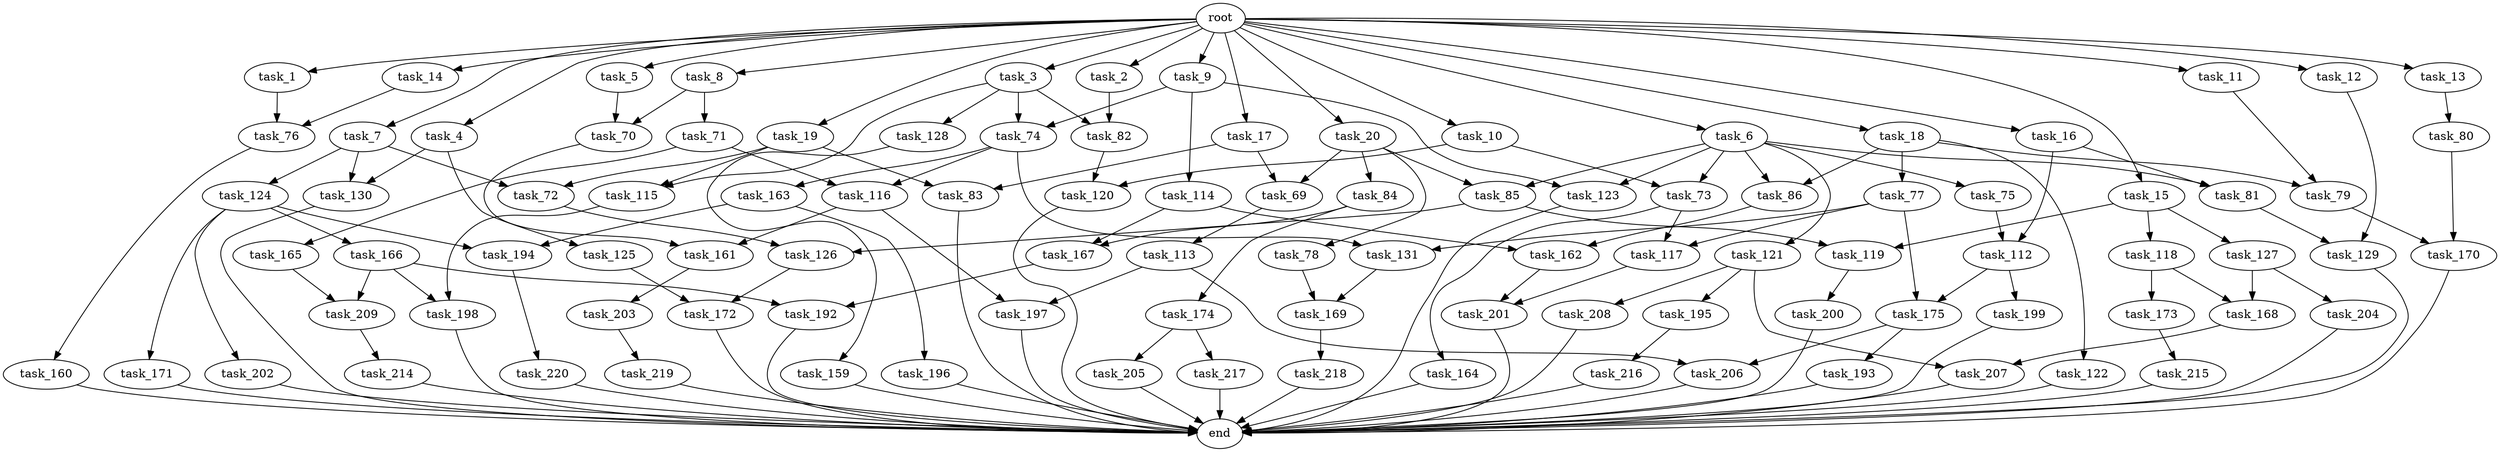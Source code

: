 digraph G {
  root [size="0.000000"];
  task_1 [size="1024.000000"];
  task_2 [size="1024.000000"];
  task_3 [size="1024.000000"];
  task_4 [size="1024.000000"];
  task_5 [size="1024.000000"];
  task_6 [size="1024.000000"];
  task_7 [size="1024.000000"];
  task_8 [size="1024.000000"];
  task_9 [size="1024.000000"];
  task_10 [size="1024.000000"];
  task_11 [size="1024.000000"];
  task_12 [size="1024.000000"];
  task_13 [size="1024.000000"];
  task_14 [size="1024.000000"];
  task_15 [size="1024.000000"];
  task_16 [size="1024.000000"];
  task_17 [size="1024.000000"];
  task_18 [size="1024.000000"];
  task_19 [size="1024.000000"];
  task_20 [size="1024.000000"];
  task_69 [size="635655159808.000000"];
  task_70 [size="249108103168.000000"];
  task_71 [size="34359738368.000000"];
  task_72 [size="214748364800.000000"];
  task_73 [size="1168231104512.000000"];
  task_74 [size="764504178688.000000"];
  task_75 [size="858993459200.000000"];
  task_76 [size="249108103168.000000"];
  task_77 [size="420906795008.000000"];
  task_78 [size="214748364800.000000"];
  task_79 [size="498216206336.000000"];
  task_80 [size="549755813888.000000"];
  task_81 [size="1408749273088.000000"];
  task_82 [size="1073741824000.000000"];
  task_83 [size="498216206336.000000"];
  task_84 [size="214748364800.000000"];
  task_85 [size="1073741824000.000000"];
  task_86 [size="1279900254208.000000"];
  task_112 [size="764504178688.000000"];
  task_113 [size="695784701952.000000"];
  task_114 [size="549755813888.000000"];
  task_115 [size="292057776128.000000"];
  task_116 [size="1073741824000.000000"];
  task_117 [size="558345748480.000000"];
  task_118 [size="137438953472.000000"];
  task_119 [size="171798691840.000000"];
  task_120 [size="1005022347264.000000"];
  task_121 [size="858993459200.000000"];
  task_122 [size="420906795008.000000"];
  task_123 [size="1408749273088.000000"];
  task_124 [size="137438953472.000000"];
  task_125 [size="549755813888.000000"];
  task_126 [size="68719476736.000000"];
  task_127 [size="137438953472.000000"];
  task_128 [size="214748364800.000000"];
  task_129 [size="1116691496960.000000"];
  task_130 [size="687194767360.000000"];
  task_131 [size="996432412672.000000"];
  task_159 [size="309237645312.000000"];
  task_160 [size="77309411328.000000"];
  task_161 [size="352187318272.000000"];
  task_162 [size="1408749273088.000000"];
  task_163 [size="858993459200.000000"];
  task_164 [size="420906795008.000000"];
  task_165 [size="214748364800.000000"];
  task_166 [size="309237645312.000000"];
  task_167 [size="858993459200.000000"];
  task_168 [size="1099511627776.000000"];
  task_169 [size="523986010112.000000"];
  task_170 [size="841813590016.000000"];
  task_171 [size="309237645312.000000"];
  task_172 [size="446676598784.000000"];
  task_173 [size="549755813888.000000"];
  task_174 [size="309237645312.000000"];
  task_175 [size="996432412672.000000"];
  task_192 [size="970662608896.000000"];
  task_193 [size="420906795008.000000"];
  task_194 [size="730144440320.000000"];
  task_195 [size="77309411328.000000"];
  task_196 [size="420906795008.000000"];
  task_197 [size="996432412672.000000"];
  task_198 [size="970662608896.000000"];
  task_199 [size="858993459200.000000"];
  task_200 [size="858993459200.000000"];
  task_201 [size="292057776128.000000"];
  task_202 [size="309237645312.000000"];
  task_203 [size="695784701952.000000"];
  task_204 [size="549755813888.000000"];
  task_205 [size="695784701952.000000"];
  task_206 [size="1279900254208.000000"];
  task_207 [size="386547056640.000000"];
  task_208 [size="77309411328.000000"];
  task_209 [size="1116691496960.000000"];
  task_214 [size="695784701952.000000"];
  task_215 [size="214748364800.000000"];
  task_216 [size="309237645312.000000"];
  task_217 [size="695784701952.000000"];
  task_218 [size="77309411328.000000"];
  task_219 [size="77309411328.000000"];
  task_220 [size="695784701952.000000"];
  end [size="0.000000"];

  root -> task_1 [size="1.000000"];
  root -> task_2 [size="1.000000"];
  root -> task_3 [size="1.000000"];
  root -> task_4 [size="1.000000"];
  root -> task_5 [size="1.000000"];
  root -> task_6 [size="1.000000"];
  root -> task_7 [size="1.000000"];
  root -> task_8 [size="1.000000"];
  root -> task_9 [size="1.000000"];
  root -> task_10 [size="1.000000"];
  root -> task_11 [size="1.000000"];
  root -> task_12 [size="1.000000"];
  root -> task_13 [size="1.000000"];
  root -> task_14 [size="1.000000"];
  root -> task_15 [size="1.000000"];
  root -> task_16 [size="1.000000"];
  root -> task_17 [size="1.000000"];
  root -> task_18 [size="1.000000"];
  root -> task_19 [size="1.000000"];
  root -> task_20 [size="1.000000"];
  task_1 -> task_76 [size="209715200.000000"];
  task_2 -> task_82 [size="838860800.000000"];
  task_3 -> task_74 [size="209715200.000000"];
  task_3 -> task_82 [size="209715200.000000"];
  task_3 -> task_115 [size="209715200.000000"];
  task_3 -> task_128 [size="209715200.000000"];
  task_4 -> task_125 [size="536870912.000000"];
  task_4 -> task_130 [size="536870912.000000"];
  task_5 -> task_70 [size="209715200.000000"];
  task_6 -> task_73 [size="838860800.000000"];
  task_6 -> task_75 [size="838860800.000000"];
  task_6 -> task_81 [size="838860800.000000"];
  task_6 -> task_85 [size="838860800.000000"];
  task_6 -> task_86 [size="838860800.000000"];
  task_6 -> task_121 [size="838860800.000000"];
  task_6 -> task_123 [size="838860800.000000"];
  task_7 -> task_72 [size="134217728.000000"];
  task_7 -> task_124 [size="134217728.000000"];
  task_7 -> task_130 [size="134217728.000000"];
  task_8 -> task_70 [size="33554432.000000"];
  task_8 -> task_71 [size="33554432.000000"];
  task_9 -> task_74 [size="536870912.000000"];
  task_9 -> task_114 [size="536870912.000000"];
  task_9 -> task_123 [size="536870912.000000"];
  task_10 -> task_73 [size="301989888.000000"];
  task_10 -> task_120 [size="301989888.000000"];
  task_11 -> task_79 [size="75497472.000000"];
  task_12 -> task_129 [size="411041792.000000"];
  task_13 -> task_80 [size="536870912.000000"];
  task_14 -> task_76 [size="33554432.000000"];
  task_15 -> task_118 [size="134217728.000000"];
  task_15 -> task_119 [size="134217728.000000"];
  task_15 -> task_127 [size="134217728.000000"];
  task_16 -> task_81 [size="536870912.000000"];
  task_16 -> task_112 [size="536870912.000000"];
  task_17 -> task_69 [size="411041792.000000"];
  task_17 -> task_83 [size="411041792.000000"];
  task_18 -> task_77 [size="411041792.000000"];
  task_18 -> task_79 [size="411041792.000000"];
  task_18 -> task_86 [size="411041792.000000"];
  task_18 -> task_122 [size="411041792.000000"];
  task_19 -> task_72 [size="75497472.000000"];
  task_19 -> task_83 [size="75497472.000000"];
  task_19 -> task_115 [size="75497472.000000"];
  task_20 -> task_69 [size="209715200.000000"];
  task_20 -> task_78 [size="209715200.000000"];
  task_20 -> task_84 [size="209715200.000000"];
  task_20 -> task_85 [size="209715200.000000"];
  task_69 -> task_113 [size="679477248.000000"];
  task_70 -> task_161 [size="209715200.000000"];
  task_71 -> task_116 [size="209715200.000000"];
  task_71 -> task_165 [size="209715200.000000"];
  task_72 -> task_126 [size="33554432.000000"];
  task_73 -> task_117 [size="411041792.000000"];
  task_73 -> task_164 [size="411041792.000000"];
  task_74 -> task_116 [size="838860800.000000"];
  task_74 -> task_131 [size="838860800.000000"];
  task_74 -> task_163 [size="838860800.000000"];
  task_75 -> task_112 [size="209715200.000000"];
  task_76 -> task_160 [size="75497472.000000"];
  task_77 -> task_117 [size="134217728.000000"];
  task_77 -> task_131 [size="134217728.000000"];
  task_77 -> task_175 [size="134217728.000000"];
  task_78 -> task_169 [size="209715200.000000"];
  task_79 -> task_170 [size="411041792.000000"];
  task_80 -> task_170 [size="411041792.000000"];
  task_81 -> task_129 [size="679477248.000000"];
  task_82 -> task_120 [size="679477248.000000"];
  task_83 -> end [size="1.000000"];
  task_84 -> task_167 [size="301989888.000000"];
  task_84 -> task_174 [size="301989888.000000"];
  task_85 -> task_119 [size="33554432.000000"];
  task_85 -> task_126 [size="33554432.000000"];
  task_86 -> task_162 [size="838860800.000000"];
  task_112 -> task_175 [size="838860800.000000"];
  task_112 -> task_199 [size="838860800.000000"];
  task_113 -> task_197 [size="838860800.000000"];
  task_113 -> task_206 [size="838860800.000000"];
  task_114 -> task_162 [size="536870912.000000"];
  task_114 -> task_167 [size="536870912.000000"];
  task_115 -> task_198 [size="536870912.000000"];
  task_116 -> task_161 [size="134217728.000000"];
  task_116 -> task_197 [size="134217728.000000"];
  task_117 -> task_201 [size="75497472.000000"];
  task_118 -> task_168 [size="536870912.000000"];
  task_118 -> task_173 [size="536870912.000000"];
  task_119 -> task_200 [size="838860800.000000"];
  task_120 -> end [size="1.000000"];
  task_121 -> task_195 [size="75497472.000000"];
  task_121 -> task_207 [size="75497472.000000"];
  task_121 -> task_208 [size="75497472.000000"];
  task_122 -> end [size="1.000000"];
  task_123 -> end [size="1.000000"];
  task_124 -> task_166 [size="301989888.000000"];
  task_124 -> task_171 [size="301989888.000000"];
  task_124 -> task_194 [size="301989888.000000"];
  task_124 -> task_202 [size="301989888.000000"];
  task_125 -> task_172 [size="301989888.000000"];
  task_126 -> task_172 [size="134217728.000000"];
  task_127 -> task_168 [size="536870912.000000"];
  task_127 -> task_204 [size="536870912.000000"];
  task_128 -> task_159 [size="301989888.000000"];
  task_129 -> end [size="1.000000"];
  task_130 -> end [size="1.000000"];
  task_131 -> task_169 [size="301989888.000000"];
  task_159 -> end [size="1.000000"];
  task_160 -> end [size="1.000000"];
  task_161 -> task_203 [size="679477248.000000"];
  task_162 -> task_201 [size="209715200.000000"];
  task_163 -> task_194 [size="411041792.000000"];
  task_163 -> task_196 [size="411041792.000000"];
  task_164 -> end [size="1.000000"];
  task_165 -> task_209 [size="679477248.000000"];
  task_166 -> task_192 [size="411041792.000000"];
  task_166 -> task_198 [size="411041792.000000"];
  task_166 -> task_209 [size="411041792.000000"];
  task_167 -> task_192 [size="536870912.000000"];
  task_168 -> task_207 [size="301989888.000000"];
  task_169 -> task_218 [size="75497472.000000"];
  task_170 -> end [size="1.000000"];
  task_171 -> end [size="1.000000"];
  task_172 -> end [size="1.000000"];
  task_173 -> task_215 [size="209715200.000000"];
  task_174 -> task_205 [size="679477248.000000"];
  task_174 -> task_217 [size="679477248.000000"];
  task_175 -> task_193 [size="411041792.000000"];
  task_175 -> task_206 [size="411041792.000000"];
  task_192 -> end [size="1.000000"];
  task_193 -> end [size="1.000000"];
  task_194 -> task_220 [size="679477248.000000"];
  task_195 -> task_216 [size="301989888.000000"];
  task_196 -> end [size="1.000000"];
  task_197 -> end [size="1.000000"];
  task_198 -> end [size="1.000000"];
  task_199 -> end [size="1.000000"];
  task_200 -> end [size="1.000000"];
  task_201 -> end [size="1.000000"];
  task_202 -> end [size="1.000000"];
  task_203 -> task_219 [size="75497472.000000"];
  task_204 -> end [size="1.000000"];
  task_205 -> end [size="1.000000"];
  task_206 -> end [size="1.000000"];
  task_207 -> end [size="1.000000"];
  task_208 -> end [size="1.000000"];
  task_209 -> task_214 [size="679477248.000000"];
  task_214 -> end [size="1.000000"];
  task_215 -> end [size="1.000000"];
  task_216 -> end [size="1.000000"];
  task_217 -> end [size="1.000000"];
  task_218 -> end [size="1.000000"];
  task_219 -> end [size="1.000000"];
  task_220 -> end [size="1.000000"];
}
